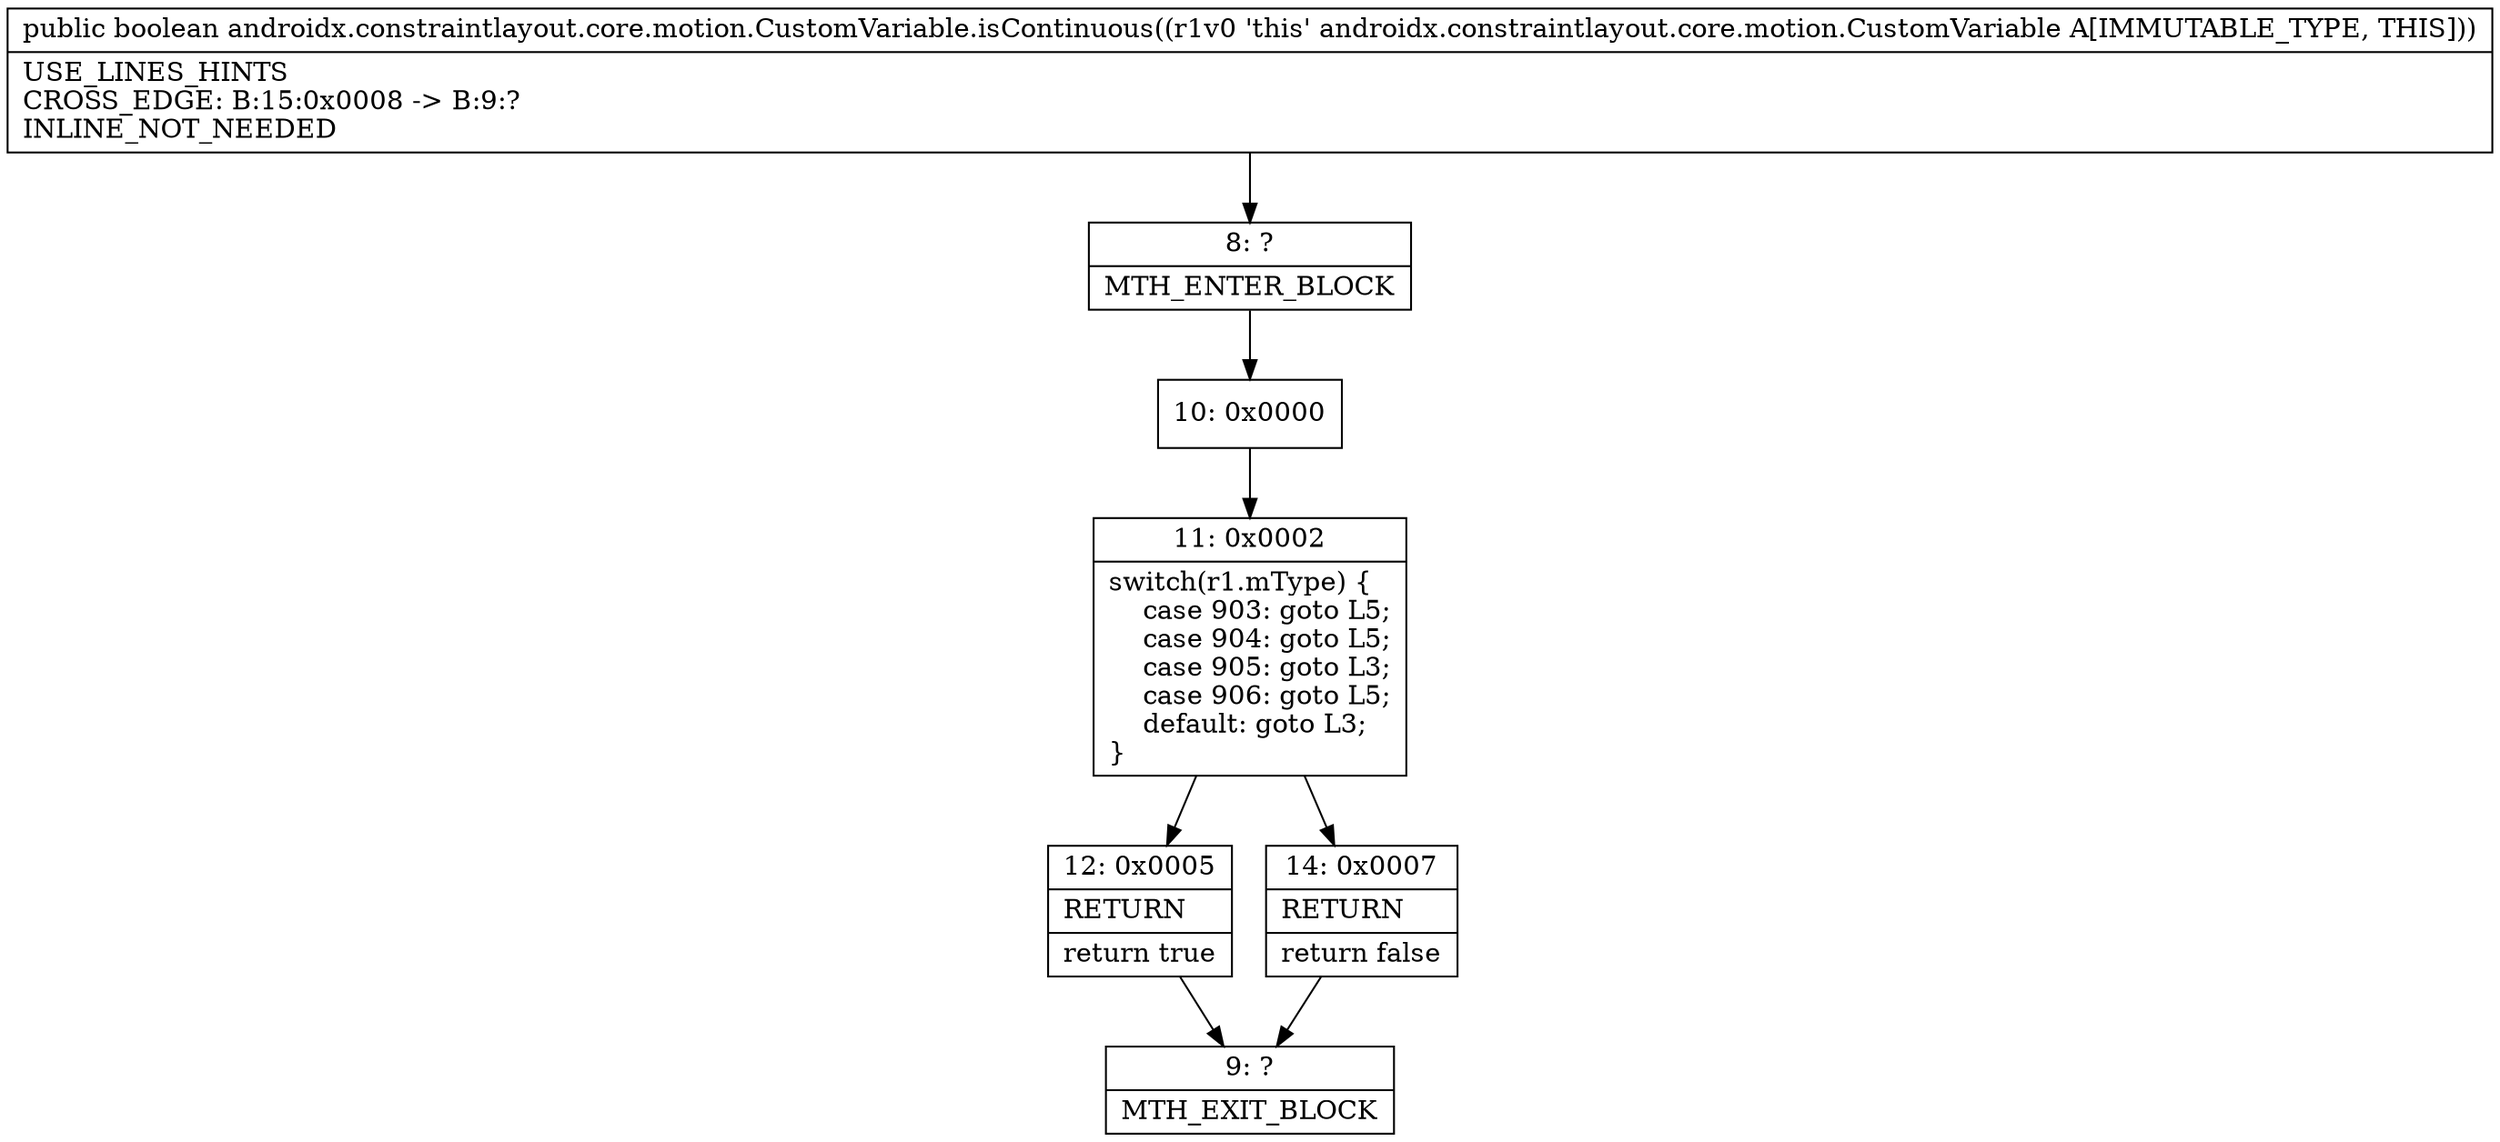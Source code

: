 digraph "CFG forandroidx.constraintlayout.core.motion.CustomVariable.isContinuous()Z" {
Node_8 [shape=record,label="{8\:\ ?|MTH_ENTER_BLOCK\l}"];
Node_10 [shape=record,label="{10\:\ 0x0000}"];
Node_11 [shape=record,label="{11\:\ 0x0002|switch(r1.mType) \{\l    case 903: goto L5;\l    case 904: goto L5;\l    case 905: goto L3;\l    case 906: goto L5;\l    default: goto L3;\l\}\l}"];
Node_12 [shape=record,label="{12\:\ 0x0005|RETURN\l|return true\l}"];
Node_9 [shape=record,label="{9\:\ ?|MTH_EXIT_BLOCK\l}"];
Node_14 [shape=record,label="{14\:\ 0x0007|RETURN\l|return false\l}"];
MethodNode[shape=record,label="{public boolean androidx.constraintlayout.core.motion.CustomVariable.isContinuous((r1v0 'this' androidx.constraintlayout.core.motion.CustomVariable A[IMMUTABLE_TYPE, THIS]))  | USE_LINES_HINTS\lCROSS_EDGE: B:15:0x0008 \-\> B:9:?\lINLINE_NOT_NEEDED\l}"];
MethodNode -> Node_8;Node_8 -> Node_10;
Node_10 -> Node_11;
Node_11 -> Node_12;
Node_11 -> Node_14;
Node_12 -> Node_9;
Node_14 -> Node_9;
}

